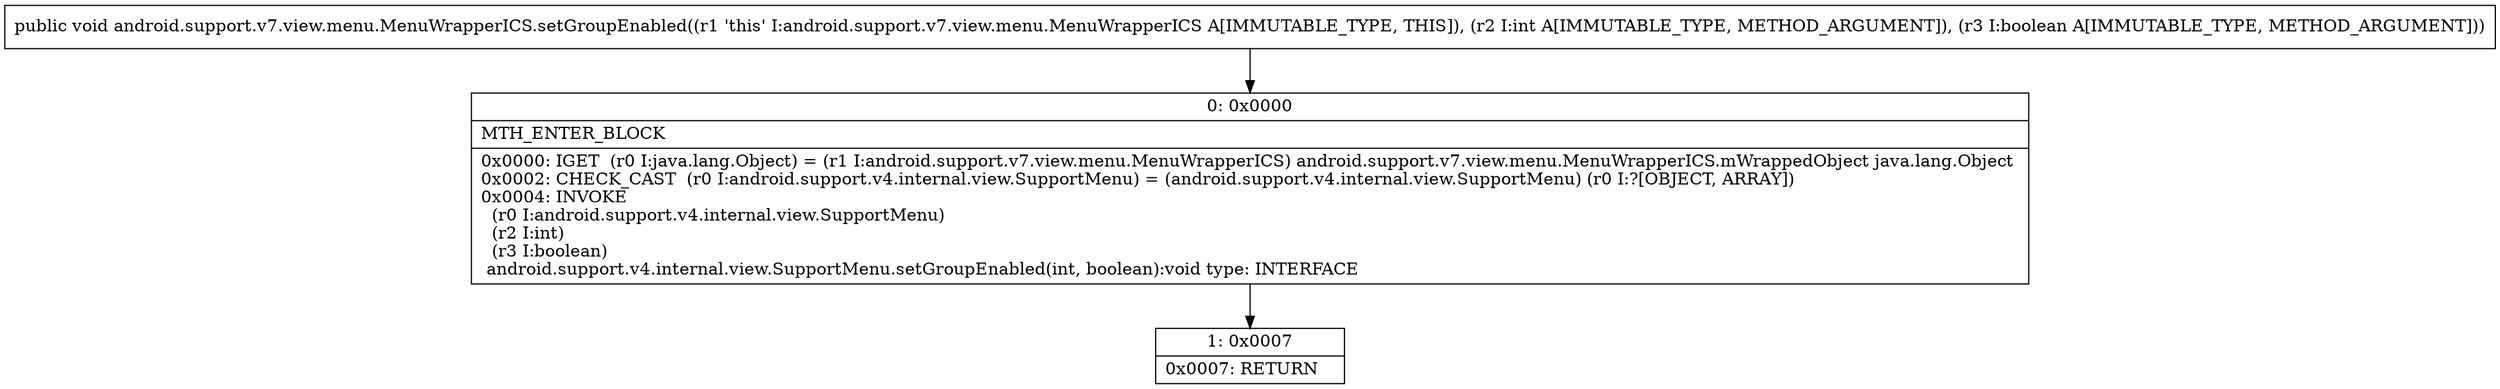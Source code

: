 digraph "CFG forandroid.support.v7.view.menu.MenuWrapperICS.setGroupEnabled(IZ)V" {
Node_0 [shape=record,label="{0\:\ 0x0000|MTH_ENTER_BLOCK\l|0x0000: IGET  (r0 I:java.lang.Object) = (r1 I:android.support.v7.view.menu.MenuWrapperICS) android.support.v7.view.menu.MenuWrapperICS.mWrappedObject java.lang.Object \l0x0002: CHECK_CAST  (r0 I:android.support.v4.internal.view.SupportMenu) = (android.support.v4.internal.view.SupportMenu) (r0 I:?[OBJECT, ARRAY]) \l0x0004: INVOKE  \l  (r0 I:android.support.v4.internal.view.SupportMenu)\l  (r2 I:int)\l  (r3 I:boolean)\l android.support.v4.internal.view.SupportMenu.setGroupEnabled(int, boolean):void type: INTERFACE \l}"];
Node_1 [shape=record,label="{1\:\ 0x0007|0x0007: RETURN   \l}"];
MethodNode[shape=record,label="{public void android.support.v7.view.menu.MenuWrapperICS.setGroupEnabled((r1 'this' I:android.support.v7.view.menu.MenuWrapperICS A[IMMUTABLE_TYPE, THIS]), (r2 I:int A[IMMUTABLE_TYPE, METHOD_ARGUMENT]), (r3 I:boolean A[IMMUTABLE_TYPE, METHOD_ARGUMENT])) }"];
MethodNode -> Node_0;
Node_0 -> Node_1;
}

